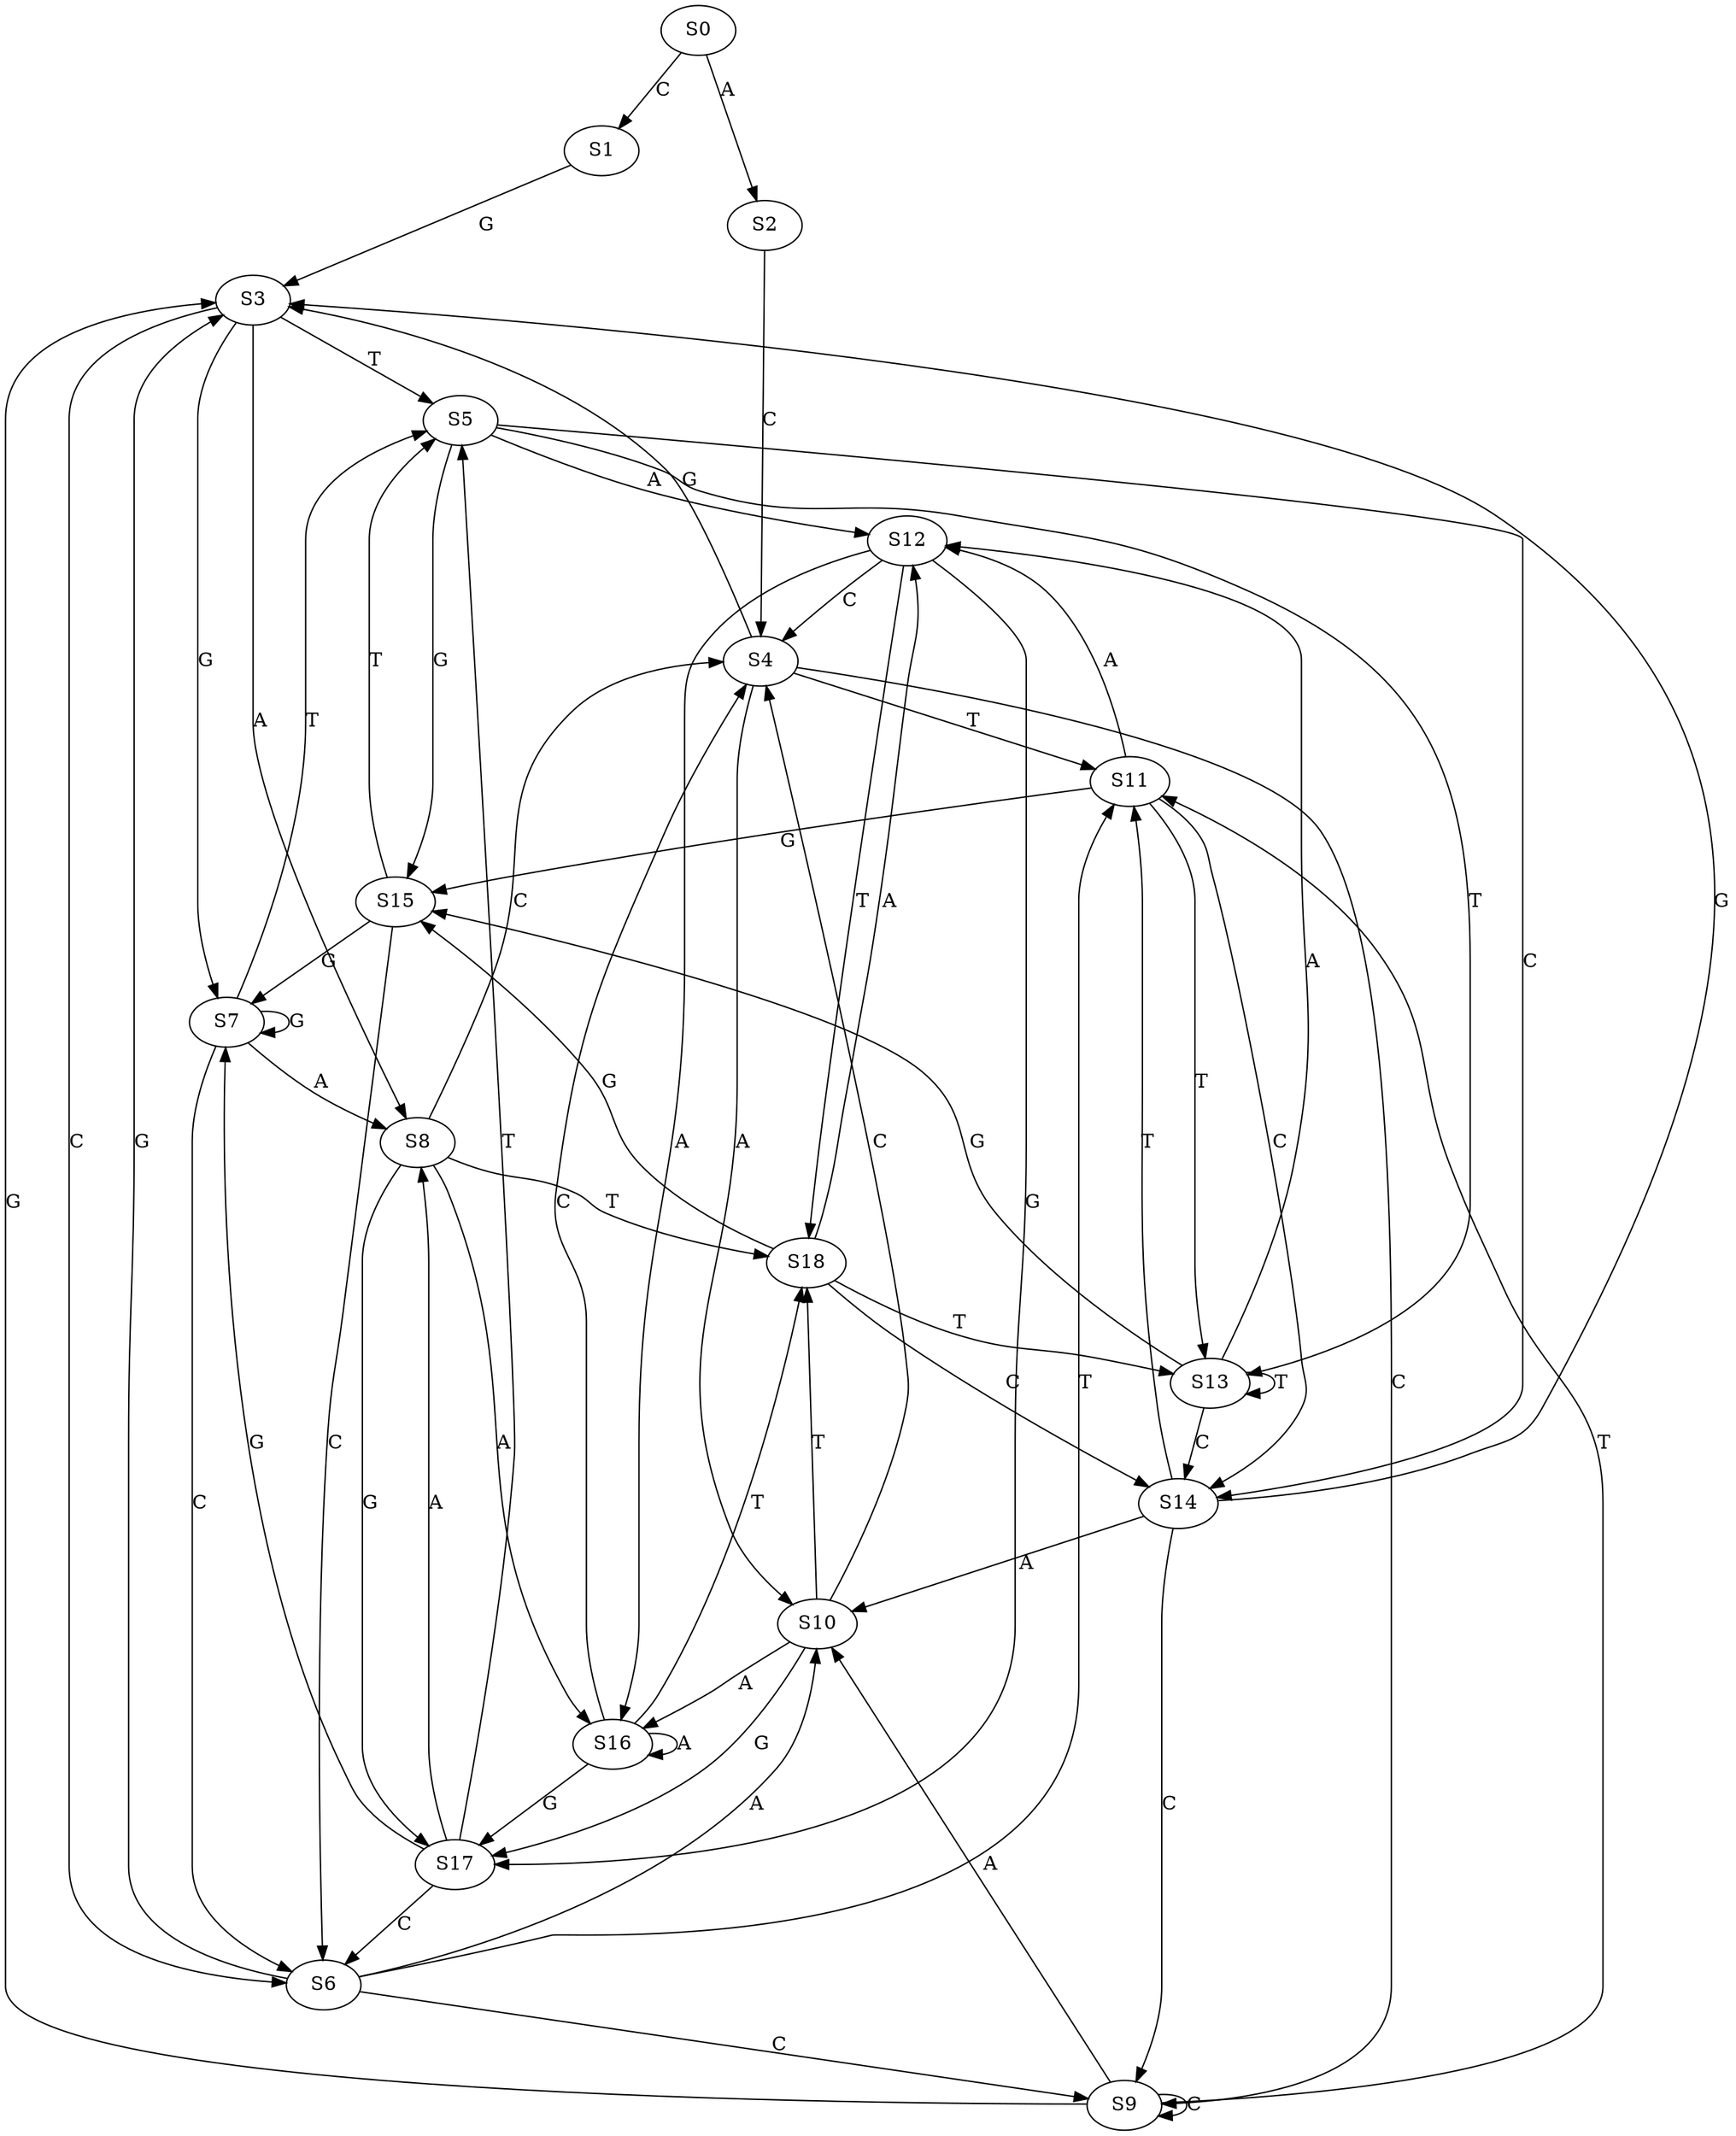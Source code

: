 strict digraph  {
	S0 -> S1 [ label = C ];
	S0 -> S2 [ label = A ];
	S1 -> S3 [ label = G ];
	S2 -> S4 [ label = C ];
	S3 -> S5 [ label = T ];
	S3 -> S6 [ label = C ];
	S3 -> S7 [ label = G ];
	S3 -> S8 [ label = A ];
	S4 -> S3 [ label = G ];
	S4 -> S9 [ label = C ];
	S4 -> S10 [ label = A ];
	S4 -> S11 [ label = T ];
	S5 -> S12 [ label = A ];
	S5 -> S13 [ label = T ];
	S5 -> S14 [ label = C ];
	S5 -> S15 [ label = G ];
	S6 -> S3 [ label = G ];
	S6 -> S11 [ label = T ];
	S6 -> S9 [ label = C ];
	S6 -> S10 [ label = A ];
	S7 -> S6 [ label = C ];
	S7 -> S7 [ label = G ];
	S7 -> S5 [ label = T ];
	S7 -> S8 [ label = A ];
	S8 -> S16 [ label = A ];
	S8 -> S17 [ label = G ];
	S8 -> S18 [ label = T ];
	S8 -> S4 [ label = C ];
	S9 -> S3 [ label = G ];
	S9 -> S10 [ label = A ];
	S9 -> S9 [ label = C ];
	S9 -> S11 [ label = T ];
	S10 -> S17 [ label = G ];
	S10 -> S4 [ label = C ];
	S10 -> S16 [ label = A ];
	S10 -> S18 [ label = T ];
	S11 -> S12 [ label = A ];
	S11 -> S14 [ label = C ];
	S11 -> S15 [ label = G ];
	S11 -> S13 [ label = T ];
	S12 -> S17 [ label = G ];
	S12 -> S18 [ label = T ];
	S12 -> S16 [ label = A ];
	S12 -> S4 [ label = C ];
	S13 -> S14 [ label = C ];
	S13 -> S15 [ label = G ];
	S13 -> S13 [ label = T ];
	S13 -> S12 [ label = A ];
	S14 -> S9 [ label = C ];
	S14 -> S3 [ label = G ];
	S14 -> S11 [ label = T ];
	S14 -> S10 [ label = A ];
	S15 -> S7 [ label = G ];
	S15 -> S6 [ label = C ];
	S15 -> S5 [ label = T ];
	S16 -> S4 [ label = C ];
	S16 -> S16 [ label = A ];
	S16 -> S17 [ label = G ];
	S16 -> S18 [ label = T ];
	S17 -> S8 [ label = A ];
	S17 -> S6 [ label = C ];
	S17 -> S5 [ label = T ];
	S17 -> S7 [ label = G ];
	S18 -> S14 [ label = C ];
	S18 -> S15 [ label = G ];
	S18 -> S12 [ label = A ];
	S18 -> S13 [ label = T ];
}
